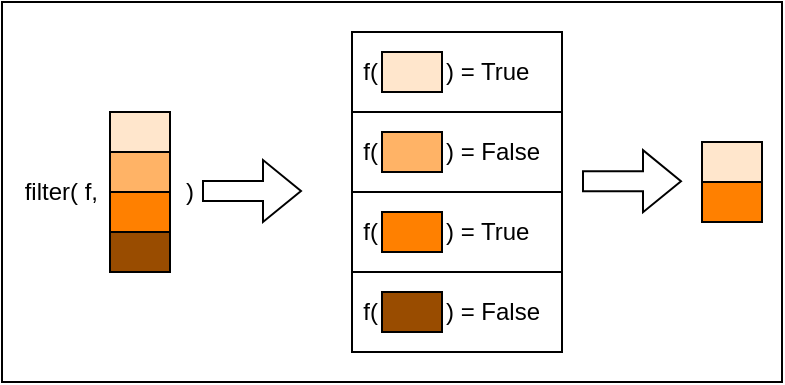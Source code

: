 <mxfile version="22.1.2" type="device">
  <diagram name="Page-1" id="yDm_fk6TP922wjxOswY0">
    <mxGraphModel dx="406" dy="238" grid="1" gridSize="10" guides="1" tooltips="1" connect="1" arrows="1" fold="1" page="1" pageScale="1" pageWidth="850" pageHeight="1100" math="0" shadow="0">
      <root>
        <mxCell id="0" />
        <mxCell id="1" parent="0" />
        <mxCell id="A4y-H2rQIWdmtSI4aFEW-2" value="" style="rounded=0;whiteSpace=wrap;html=1;" vertex="1" parent="1">
          <mxGeometry x="330" y="150" width="390" height="190" as="geometry" />
        </mxCell>
        <mxCell id="A4y-H2rQIWdmtSI4aFEW-3" value="filter( f," style="text;html=1;strokeColor=none;fillColor=none;align=right;verticalAlign=middle;whiteSpace=wrap;rounded=0;" vertex="1" parent="1">
          <mxGeometry x="340" y="230" width="40" height="30" as="geometry" />
        </mxCell>
        <mxCell id="A4y-H2rQIWdmtSI4aFEW-4" value="" style="rounded=0;whiteSpace=wrap;html=1;fillColor=#FFE6CC;" vertex="1" parent="1">
          <mxGeometry x="384" y="205" width="30" height="20" as="geometry" />
        </mxCell>
        <mxCell id="A4y-H2rQIWdmtSI4aFEW-5" value="" style="rounded=0;whiteSpace=wrap;html=1;fillColor=#FFB366;" vertex="1" parent="1">
          <mxGeometry x="384" y="225" width="30" height="20" as="geometry" />
        </mxCell>
        <mxCell id="A4y-H2rQIWdmtSI4aFEW-6" value="" style="rounded=0;whiteSpace=wrap;html=1;fillColor=#FF8000;" vertex="1" parent="1">
          <mxGeometry x="384" y="245" width="30" height="20" as="geometry" />
        </mxCell>
        <mxCell id="A4y-H2rQIWdmtSI4aFEW-7" value="" style="rounded=0;whiteSpace=wrap;html=1;fillColor=#994C00;" vertex="1" parent="1">
          <mxGeometry x="384" y="265" width="30" height="20" as="geometry" />
        </mxCell>
        <mxCell id="A4y-H2rQIWdmtSI4aFEW-8" value=")" style="text;html=1;strokeColor=none;fillColor=none;align=left;verticalAlign=middle;whiteSpace=wrap;rounded=0;" vertex="1" parent="1">
          <mxGeometry x="420" y="230" width="20" height="30" as="geometry" />
        </mxCell>
        <mxCell id="A4y-H2rQIWdmtSI4aFEW-9" value="" style="rounded=0;whiteSpace=wrap;html=1;" vertex="1" parent="1">
          <mxGeometry x="505" y="165" width="105" height="40" as="geometry" />
        </mxCell>
        <mxCell id="A4y-H2rQIWdmtSI4aFEW-10" value="" style="rounded=0;whiteSpace=wrap;html=1;fillColor=#FFE6CC;" vertex="1" parent="1">
          <mxGeometry x="520" y="175" width="30" height="20" as="geometry" />
        </mxCell>
        <mxCell id="A4y-H2rQIWdmtSI4aFEW-11" value="" style="shape=flexArrow;endArrow=classic;html=1;rounded=0;exitX=0;exitY=0.5;exitDx=0;exitDy=0;" edge="1" parent="1">
          <mxGeometry width="50" height="50" relative="1" as="geometry">
            <mxPoint x="430" y="244.5" as="sourcePoint" />
            <mxPoint x="480" y="244.5" as="targetPoint" />
          </mxGeometry>
        </mxCell>
        <mxCell id="A4y-H2rQIWdmtSI4aFEW-12" value="f(" style="text;html=1;strokeColor=none;fillColor=none;align=right;verticalAlign=middle;whiteSpace=wrap;rounded=0;" vertex="1" parent="1">
          <mxGeometry x="510" y="170" width="10" height="30" as="geometry" />
        </mxCell>
        <mxCell id="A4y-H2rQIWdmtSI4aFEW-13" value=")" style="text;html=1;strokeColor=none;fillColor=none;align=left;verticalAlign=middle;whiteSpace=wrap;rounded=0;" vertex="1" parent="1">
          <mxGeometry x="540" y="200" width="60" height="30" as="geometry" />
        </mxCell>
        <mxCell id="A4y-H2rQIWdmtSI4aFEW-14" value="" style="rounded=0;whiteSpace=wrap;html=1;" vertex="1" parent="1">
          <mxGeometry x="505" y="205" width="105" height="40" as="geometry" />
        </mxCell>
        <mxCell id="A4y-H2rQIWdmtSI4aFEW-15" value="" style="rounded=0;whiteSpace=wrap;html=1;fillColor=#FFB366;" vertex="1" parent="1">
          <mxGeometry x="520" y="215" width="30" height="20" as="geometry" />
        </mxCell>
        <mxCell id="A4y-H2rQIWdmtSI4aFEW-16" value=") = True" style="text;html=1;strokeColor=none;fillColor=none;align=left;verticalAlign=middle;whiteSpace=wrap;rounded=0;" vertex="1" parent="1">
          <mxGeometry x="550" y="170" width="50" height="30" as="geometry" />
        </mxCell>
        <mxCell id="A4y-H2rQIWdmtSI4aFEW-17" value="" style="rounded=0;whiteSpace=wrap;html=1;" vertex="1" parent="1">
          <mxGeometry x="505" y="245" width="105" height="40" as="geometry" />
        </mxCell>
        <mxCell id="A4y-H2rQIWdmtSI4aFEW-18" value="" style="rounded=0;whiteSpace=wrap;html=1;fillColor=#FF8000;" vertex="1" parent="1">
          <mxGeometry x="520" y="255" width="30" height="20" as="geometry" />
        </mxCell>
        <mxCell id="A4y-H2rQIWdmtSI4aFEW-19" value=") = True" style="text;html=1;strokeColor=none;fillColor=none;align=left;verticalAlign=middle;whiteSpace=wrap;rounded=0;" vertex="1" parent="1">
          <mxGeometry x="550" y="250" width="50" height="30" as="geometry" />
        </mxCell>
        <mxCell id="A4y-H2rQIWdmtSI4aFEW-20" value="" style="rounded=0;whiteSpace=wrap;html=1;" vertex="1" parent="1">
          <mxGeometry x="505" y="285" width="105" height="40" as="geometry" />
        </mxCell>
        <mxCell id="A4y-H2rQIWdmtSI4aFEW-21" value="" style="rounded=0;whiteSpace=wrap;html=1;fillColor=#994C00;" vertex="1" parent="1">
          <mxGeometry x="520" y="295" width="30" height="20" as="geometry" />
        </mxCell>
        <mxCell id="A4y-H2rQIWdmtSI4aFEW-22" value=") = False" style="text;html=1;strokeColor=none;fillColor=none;align=left;verticalAlign=middle;whiteSpace=wrap;rounded=0;" vertex="1" parent="1">
          <mxGeometry x="550" y="290" width="50" height="30" as="geometry" />
        </mxCell>
        <mxCell id="A4y-H2rQIWdmtSI4aFEW-23" value=") = False" style="text;html=1;strokeColor=none;fillColor=none;align=left;verticalAlign=middle;whiteSpace=wrap;rounded=0;" vertex="1" parent="1">
          <mxGeometry x="550" y="210" width="50" height="30" as="geometry" />
        </mxCell>
        <mxCell id="A4y-H2rQIWdmtSI4aFEW-24" value="f(" style="text;html=1;strokeColor=none;fillColor=none;align=right;verticalAlign=middle;whiteSpace=wrap;rounded=0;" vertex="1" parent="1">
          <mxGeometry x="510" y="210" width="10" height="30" as="geometry" />
        </mxCell>
        <mxCell id="A4y-H2rQIWdmtSI4aFEW-25" value="f(" style="text;html=1;strokeColor=none;fillColor=none;align=right;verticalAlign=middle;whiteSpace=wrap;rounded=0;" vertex="1" parent="1">
          <mxGeometry x="510" y="250" width="10" height="30" as="geometry" />
        </mxCell>
        <mxCell id="A4y-H2rQIWdmtSI4aFEW-26" value="f(" style="text;html=1;strokeColor=none;fillColor=none;align=right;verticalAlign=middle;whiteSpace=wrap;rounded=0;" vertex="1" parent="1">
          <mxGeometry x="510" y="290" width="10" height="30" as="geometry" />
        </mxCell>
        <mxCell id="A4y-H2rQIWdmtSI4aFEW-27" value="" style="shape=flexArrow;endArrow=classic;html=1;rounded=0;exitX=0;exitY=0.5;exitDx=0;exitDy=0;" edge="1" parent="1">
          <mxGeometry width="50" height="50" relative="1" as="geometry">
            <mxPoint x="620" y="239.58" as="sourcePoint" />
            <mxPoint x="670" y="239.58" as="targetPoint" />
          </mxGeometry>
        </mxCell>
        <mxCell id="A4y-H2rQIWdmtSI4aFEW-33" value="" style="rounded=0;whiteSpace=wrap;html=1;fillColor=#FFE6CC;" vertex="1" parent="1">
          <mxGeometry x="680" y="220" width="30" height="20" as="geometry" />
        </mxCell>
        <mxCell id="A4y-H2rQIWdmtSI4aFEW-35" value="" style="rounded=0;whiteSpace=wrap;html=1;fillColor=#FF8000;" vertex="1" parent="1">
          <mxGeometry x="680" y="240" width="30" height="20" as="geometry" />
        </mxCell>
      </root>
    </mxGraphModel>
  </diagram>
</mxfile>
